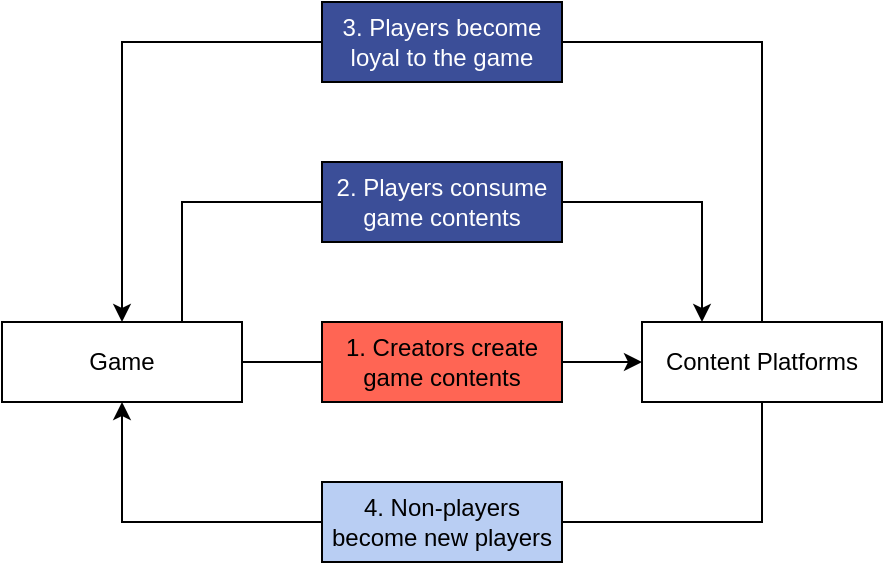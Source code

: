 <mxfile version="21.0.8" type="github">
  <diagram name="第 1 页" id="Ex3h1K5YblFa5OqzhXCe">
    <mxGraphModel dx="1378" dy="803" grid="1" gridSize="10" guides="1" tooltips="1" connect="1" arrows="1" fold="1" page="1" pageScale="1" pageWidth="827" pageHeight="1169" math="0" shadow="0">
      <root>
        <mxCell id="0" />
        <mxCell id="1" parent="0" />
        <mxCell id="KklP4WUCVsEFxCcORyuM-19" style="edgeStyle=orthogonalEdgeStyle;rounded=0;orthogonalLoop=1;jettySize=auto;html=1;exitX=0.75;exitY=0;exitDx=0;exitDy=0;entryX=0;entryY=0.5;entryDx=0;entryDy=0;endArrow=none;endFill=0;" edge="1" parent="1" source="KklP4WUCVsEFxCcORyuM-1" target="KklP4WUCVsEFxCcORyuM-17">
          <mxGeometry relative="1" as="geometry" />
        </mxCell>
        <mxCell id="KklP4WUCVsEFxCcORyuM-25" style="edgeStyle=orthogonalEdgeStyle;rounded=0;orthogonalLoop=1;jettySize=auto;html=1;entryX=0;entryY=0.5;entryDx=0;entryDy=0;endArrow=none;endFill=0;" edge="1" parent="1" source="KklP4WUCVsEFxCcORyuM-1" target="KklP4WUCVsEFxCcORyuM-24">
          <mxGeometry relative="1" as="geometry" />
        </mxCell>
        <mxCell id="KklP4WUCVsEFxCcORyuM-1" value="Game" style="rounded=0;whiteSpace=wrap;html=1;" vertex="1" parent="1">
          <mxGeometry x="80" y="200" width="120" height="40" as="geometry" />
        </mxCell>
        <mxCell id="KklP4WUCVsEFxCcORyuM-22" style="edgeStyle=orthogonalEdgeStyle;rounded=0;orthogonalLoop=1;jettySize=auto;html=1;entryX=1;entryY=0.5;entryDx=0;entryDy=0;exitX=0.5;exitY=0;exitDx=0;exitDy=0;endArrow=none;endFill=0;" edge="1" parent="1" source="KklP4WUCVsEFxCcORyuM-2" target="KklP4WUCVsEFxCcORyuM-21">
          <mxGeometry relative="1" as="geometry" />
        </mxCell>
        <mxCell id="KklP4WUCVsEFxCcORyuM-28" style="edgeStyle=orthogonalEdgeStyle;rounded=0;orthogonalLoop=1;jettySize=auto;html=1;entryX=1;entryY=0.5;entryDx=0;entryDy=0;exitX=0.5;exitY=1;exitDx=0;exitDy=0;endArrow=none;endFill=0;" edge="1" parent="1" source="KklP4WUCVsEFxCcORyuM-2" target="KklP4WUCVsEFxCcORyuM-27">
          <mxGeometry relative="1" as="geometry" />
        </mxCell>
        <mxCell id="KklP4WUCVsEFxCcORyuM-2" value="Content Platforms" style="rounded=0;whiteSpace=wrap;html=1;" vertex="1" parent="1">
          <mxGeometry x="400" y="200" width="120" height="40" as="geometry" />
        </mxCell>
        <mxCell id="KklP4WUCVsEFxCcORyuM-20" style="edgeStyle=orthogonalEdgeStyle;rounded=0;orthogonalLoop=1;jettySize=auto;html=1;entryX=0.25;entryY=0;entryDx=0;entryDy=0;" edge="1" parent="1" source="KklP4WUCVsEFxCcORyuM-17" target="KklP4WUCVsEFxCcORyuM-2">
          <mxGeometry relative="1" as="geometry" />
        </mxCell>
        <mxCell id="KklP4WUCVsEFxCcORyuM-17" value="2. Players consume&lt;br&gt;game contents" style="rounded=0;whiteSpace=wrap;html=1;fillColor=#3B4E98;fontColor=#FFFFFF;" vertex="1" parent="1">
          <mxGeometry x="240" y="120" width="120" height="40" as="geometry" />
        </mxCell>
        <mxCell id="KklP4WUCVsEFxCcORyuM-23" style="edgeStyle=orthogonalEdgeStyle;rounded=0;orthogonalLoop=1;jettySize=auto;html=1;entryX=0.5;entryY=0;entryDx=0;entryDy=0;" edge="1" parent="1" source="KklP4WUCVsEFxCcORyuM-21" target="KklP4WUCVsEFxCcORyuM-1">
          <mxGeometry relative="1" as="geometry" />
        </mxCell>
        <mxCell id="KklP4WUCVsEFxCcORyuM-21" value="3. Players become&lt;br&gt;loyal to the game" style="rounded=0;whiteSpace=wrap;html=1;fillColor=#3B4E98;fontColor=#FFFFFF;" vertex="1" parent="1">
          <mxGeometry x="240" y="40" width="120" height="40" as="geometry" />
        </mxCell>
        <mxCell id="KklP4WUCVsEFxCcORyuM-26" style="edgeStyle=orthogonalEdgeStyle;rounded=0;orthogonalLoop=1;jettySize=auto;html=1;entryX=0;entryY=0.5;entryDx=0;entryDy=0;" edge="1" parent="1" source="KklP4WUCVsEFxCcORyuM-24" target="KklP4WUCVsEFxCcORyuM-2">
          <mxGeometry relative="1" as="geometry" />
        </mxCell>
        <mxCell id="KklP4WUCVsEFxCcORyuM-24" value="1. Creators create&lt;br&gt;game contents" style="rounded=0;whiteSpace=wrap;html=1;fillColor=#FF6554;" vertex="1" parent="1">
          <mxGeometry x="240" y="200" width="120" height="40" as="geometry" />
        </mxCell>
        <mxCell id="KklP4WUCVsEFxCcORyuM-29" style="edgeStyle=orthogonalEdgeStyle;rounded=0;orthogonalLoop=1;jettySize=auto;html=1;entryX=0.5;entryY=1;entryDx=0;entryDy=0;" edge="1" parent="1" source="KklP4WUCVsEFxCcORyuM-27" target="KklP4WUCVsEFxCcORyuM-1">
          <mxGeometry relative="1" as="geometry" />
        </mxCell>
        <mxCell id="KklP4WUCVsEFxCcORyuM-27" value="4. Non-players&lt;br&gt;become new players" style="rounded=0;whiteSpace=wrap;html=1;fillColor=#B9CEF3;" vertex="1" parent="1">
          <mxGeometry x="240" y="280" width="120" height="40" as="geometry" />
        </mxCell>
      </root>
    </mxGraphModel>
  </diagram>
</mxfile>
